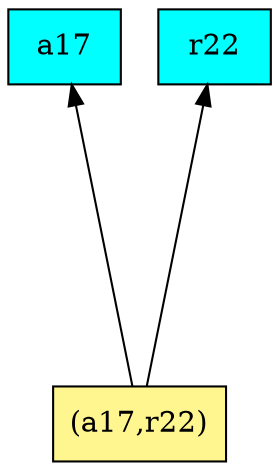 digraph G {
rankdir=BT;ranksep="2.0";
"(a17,r22)" [shape=record,fillcolor=khaki1,style=filled,label="{(a17,r22)}"];
"a17" [shape=record,fillcolor=cyan,style=filled,label="{a17}"];
"r22" [shape=record,fillcolor=cyan,style=filled,label="{r22}"];
"(a17,r22)" -> "a17"
"(a17,r22)" -> "r22"
}